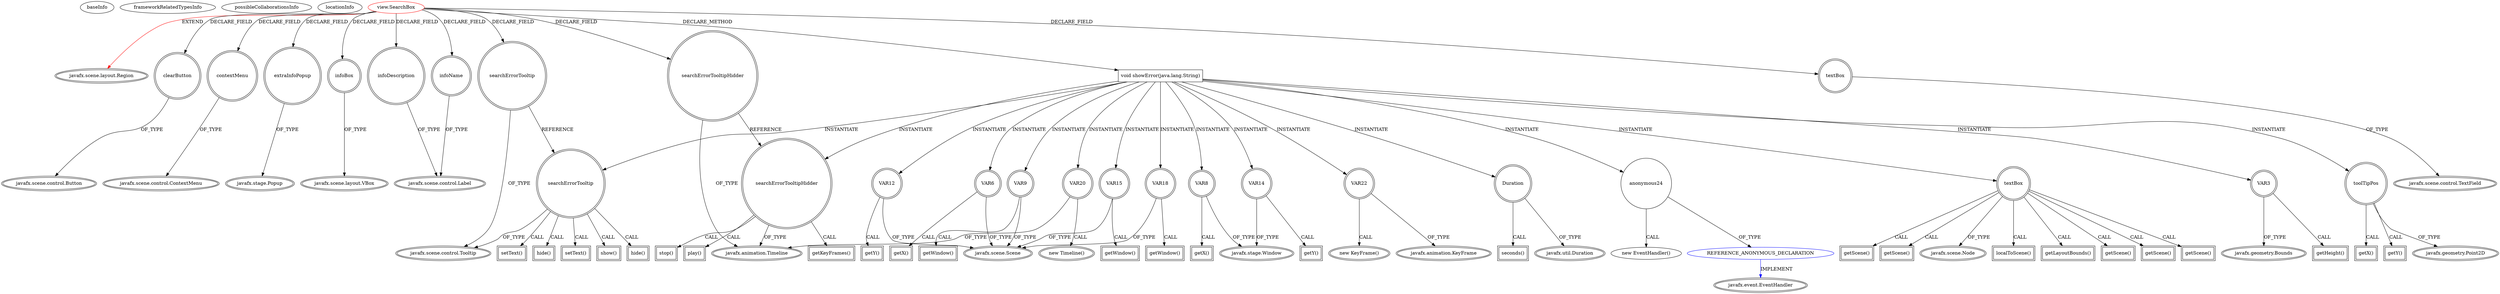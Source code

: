 digraph {
baseInfo[graphId=804,category="extension_graph",isAnonymous=false,possibleRelation=true]
frameworkRelatedTypesInfo[0="javafx.scene.layout.Region"]
possibleCollaborationsInfo[0="804~CLIENT_METHOD_DECLARATION-INSTANTIATION-~javafx.scene.layout.Region ~javafx.event.EventHandler ~false~true"]
locationInfo[projectName="LichuanLu-ShunUI-FX",filePath="/LichuanLu-ShunUI-FX/ShunUI-FX-master/src/view/SearchBox.java",contextSignature="SearchBox",graphId="804"]
0[label="view.SearchBox",vertexType="ROOT_CLIENT_CLASS_DECLARATION",isFrameworkType=false,color=red]
1[label="javafx.scene.layout.Region",vertexType="FRAMEWORK_CLASS_TYPE",isFrameworkType=true,peripheries=2]
2[label="clearButton",vertexType="FIELD_DECLARATION",isFrameworkType=true,peripheries=2,shape=circle]
3[label="javafx.scene.control.Button",vertexType="FRAMEWORK_CLASS_TYPE",isFrameworkType=true,peripheries=2]
4[label="contextMenu",vertexType="FIELD_DECLARATION",isFrameworkType=true,peripheries=2,shape=circle]
5[label="javafx.scene.control.ContextMenu",vertexType="FRAMEWORK_CLASS_TYPE",isFrameworkType=true,peripheries=2]
6[label="extraInfoPopup",vertexType="FIELD_DECLARATION",isFrameworkType=true,peripheries=2,shape=circle]
7[label="javafx.stage.Popup",vertexType="FRAMEWORK_CLASS_TYPE",isFrameworkType=true,peripheries=2]
8[label="infoBox",vertexType="FIELD_DECLARATION",isFrameworkType=true,peripheries=2,shape=circle]
9[label="javafx.scene.layout.VBox",vertexType="FRAMEWORK_CLASS_TYPE",isFrameworkType=true,peripheries=2]
10[label="infoDescription",vertexType="FIELD_DECLARATION",isFrameworkType=true,peripheries=2,shape=circle]
11[label="javafx.scene.control.Label",vertexType="FRAMEWORK_CLASS_TYPE",isFrameworkType=true,peripheries=2]
12[label="infoName",vertexType="FIELD_DECLARATION",isFrameworkType=true,peripheries=2,shape=circle]
14[label="searchErrorTooltip",vertexType="FIELD_DECLARATION",isFrameworkType=true,peripheries=2,shape=circle]
15[label="javafx.scene.control.Tooltip",vertexType="FRAMEWORK_CLASS_TYPE",isFrameworkType=true,peripheries=2]
16[label="searchErrorTooltipHidder",vertexType="FIELD_DECLARATION",isFrameworkType=true,peripheries=2,shape=circle]
17[label="javafx.animation.Timeline",vertexType="FRAMEWORK_CLASS_TYPE",isFrameworkType=true,peripheries=2]
18[label="textBox",vertexType="FIELD_DECLARATION",isFrameworkType=true,peripheries=2,shape=circle]
19[label="javafx.scene.control.TextField",vertexType="FRAMEWORK_CLASS_TYPE",isFrameworkType=true,peripheries=2]
20[label="void showError(java.lang.String)",vertexType="CLIENT_METHOD_DECLARATION",isFrameworkType=false,shape=box]
21[label="searchErrorTooltip",vertexType="VARIABLE_EXPRESION",isFrameworkType=true,peripheries=2,shape=circle]
22[label="setText()",vertexType="INSIDE_CALL",isFrameworkType=true,peripheries=2,shape=box]
24[label="searchErrorTooltipHidder",vertexType="VARIABLE_EXPRESION",isFrameworkType=true,peripheries=2,shape=circle]
25[label="stop()",vertexType="INSIDE_CALL",isFrameworkType=true,peripheries=2,shape=box]
27[label="textBox",vertexType="VARIABLE_EXPRESION",isFrameworkType=true,peripheries=2,shape=circle]
29[label="javafx.scene.Node",vertexType="FRAMEWORK_CLASS_TYPE",isFrameworkType=true,peripheries=2]
28[label="localToScene()",vertexType="INSIDE_CALL",isFrameworkType=true,peripheries=2,shape=box]
30[label="VAR3",vertexType="VARIABLE_EXPRESION",isFrameworkType=true,peripheries=2,shape=circle]
32[label="javafx.geometry.Bounds",vertexType="FRAMEWORK_CLASS_TYPE",isFrameworkType=true,peripheries=2]
31[label="getHeight()",vertexType="INSIDE_CALL",isFrameworkType=true,peripheries=2,shape=box]
34[label="getLayoutBounds()",vertexType="INSIDE_CALL",isFrameworkType=true,peripheries=2,shape=box]
35[label="toolTipPos",vertexType="VARIABLE_EXPRESION",isFrameworkType=true,peripheries=2,shape=circle]
37[label="javafx.geometry.Point2D",vertexType="FRAMEWORK_CLASS_TYPE",isFrameworkType=true,peripheries=2]
36[label="getX()",vertexType="INSIDE_CALL",isFrameworkType=true,peripheries=2,shape=box]
38[label="VAR6",vertexType="VARIABLE_EXPRESION",isFrameworkType=true,peripheries=2,shape=circle]
40[label="javafx.scene.Scene",vertexType="FRAMEWORK_CLASS_TYPE",isFrameworkType=true,peripheries=2]
39[label="getX()",vertexType="INSIDE_CALL",isFrameworkType=true,peripheries=2,shape=box]
42[label="getScene()",vertexType="INSIDE_CALL",isFrameworkType=true,peripheries=2,shape=box]
43[label="VAR8",vertexType="VARIABLE_EXPRESION",isFrameworkType=true,peripheries=2,shape=circle]
45[label="javafx.stage.Window",vertexType="FRAMEWORK_CLASS_TYPE",isFrameworkType=true,peripheries=2]
44[label="getX()",vertexType="INSIDE_CALL",isFrameworkType=true,peripheries=2,shape=box]
46[label="VAR9",vertexType="VARIABLE_EXPRESION",isFrameworkType=true,peripheries=2,shape=circle]
47[label="getWindow()",vertexType="INSIDE_CALL",isFrameworkType=true,peripheries=2,shape=box]
50[label="getScene()",vertexType="INSIDE_CALL",isFrameworkType=true,peripheries=2,shape=box]
52[label="getY()",vertexType="INSIDE_CALL",isFrameworkType=true,peripheries=2,shape=box]
53[label="VAR12",vertexType="VARIABLE_EXPRESION",isFrameworkType=true,peripheries=2,shape=circle]
54[label="getY()",vertexType="INSIDE_CALL",isFrameworkType=true,peripheries=2,shape=box]
57[label="getScene()",vertexType="INSIDE_CALL",isFrameworkType=true,peripheries=2,shape=box]
58[label="VAR14",vertexType="VARIABLE_EXPRESION",isFrameworkType=true,peripheries=2,shape=circle]
59[label="getY()",vertexType="INSIDE_CALL",isFrameworkType=true,peripheries=2,shape=box]
61[label="VAR15",vertexType="VARIABLE_EXPRESION",isFrameworkType=true,peripheries=2,shape=circle]
62[label="getWindow()",vertexType="INSIDE_CALL",isFrameworkType=true,peripheries=2,shape=box]
65[label="getScene()",vertexType="INSIDE_CALL",isFrameworkType=true,peripheries=2,shape=box]
67[label="show()",vertexType="INSIDE_CALL",isFrameworkType=true,peripheries=2,shape=box]
68[label="VAR18",vertexType="VARIABLE_EXPRESION",isFrameworkType=true,peripheries=2,shape=circle]
69[label="getWindow()",vertexType="INSIDE_CALL",isFrameworkType=true,peripheries=2,shape=box]
72[label="getScene()",vertexType="INSIDE_CALL",isFrameworkType=true,peripheries=2,shape=box]
74[label="VAR20",vertexType="VARIABLE_EXPRESION",isFrameworkType=true,peripheries=2,shape=circle]
73[label="new Timeline()",vertexType="CONSTRUCTOR_CALL",isFrameworkType=true,peripheries=2]
77[label="getKeyFrames()",vertexType="INSIDE_CALL",isFrameworkType=true,peripheries=2,shape=box]
79[label="VAR22",vertexType="VARIABLE_EXPRESION",isFrameworkType=true,peripheries=2,shape=circle]
80[label="javafx.animation.KeyFrame",vertexType="FRAMEWORK_CLASS_TYPE",isFrameworkType=true,peripheries=2]
78[label="new KeyFrame()",vertexType="CONSTRUCTOR_CALL",isFrameworkType=true,peripheries=2]
81[label="Duration",vertexType="VARIABLE_EXPRESION",isFrameworkType=true,peripheries=2,shape=circle]
83[label="javafx.util.Duration",vertexType="FRAMEWORK_CLASS_TYPE",isFrameworkType=true,peripheries=2]
82[label="seconds()",vertexType="INSIDE_CALL",isFrameworkType=true,peripheries=2,shape=box]
85[label="anonymous24",vertexType="VARIABLE_EXPRESION",isFrameworkType=false,shape=circle]
86[label="REFERENCE_ANONYMOUS_DECLARATION",vertexType="REFERENCE_ANONYMOUS_DECLARATION",isFrameworkType=false,color=blue]
87[label="javafx.event.EventHandler",vertexType="FRAMEWORK_INTERFACE_TYPE",isFrameworkType=true,peripheries=2]
84[label="new EventHandler()",vertexType="CONSTRUCTOR_CALL",isFrameworkType=false]
89[label="hide()",vertexType="INSIDE_CALL",isFrameworkType=true,peripheries=2,shape=box]
91[label="setText()",vertexType="INSIDE_CALL",isFrameworkType=true,peripheries=2,shape=box]
93[label="play()",vertexType="INSIDE_CALL",isFrameworkType=true,peripheries=2,shape=box]
95[label="hide()",vertexType="INSIDE_CALL",isFrameworkType=true,peripheries=2,shape=box]
0->1[label="EXTEND",color=red]
0->2[label="DECLARE_FIELD"]
2->3[label="OF_TYPE"]
0->4[label="DECLARE_FIELD"]
4->5[label="OF_TYPE"]
0->6[label="DECLARE_FIELD"]
6->7[label="OF_TYPE"]
0->8[label="DECLARE_FIELD"]
8->9[label="OF_TYPE"]
0->10[label="DECLARE_FIELD"]
10->11[label="OF_TYPE"]
0->12[label="DECLARE_FIELD"]
12->11[label="OF_TYPE"]
0->14[label="DECLARE_FIELD"]
14->15[label="OF_TYPE"]
0->16[label="DECLARE_FIELD"]
16->17[label="OF_TYPE"]
0->18[label="DECLARE_FIELD"]
18->19[label="OF_TYPE"]
0->20[label="DECLARE_METHOD"]
20->21[label="INSTANTIATE"]
14->21[label="REFERENCE"]
21->15[label="OF_TYPE"]
21->22[label="CALL"]
20->24[label="INSTANTIATE"]
16->24[label="REFERENCE"]
24->17[label="OF_TYPE"]
24->25[label="CALL"]
20->27[label="INSTANTIATE"]
27->29[label="OF_TYPE"]
27->28[label="CALL"]
20->30[label="INSTANTIATE"]
30->32[label="OF_TYPE"]
30->31[label="CALL"]
27->34[label="CALL"]
20->35[label="INSTANTIATE"]
35->37[label="OF_TYPE"]
35->36[label="CALL"]
20->38[label="INSTANTIATE"]
38->40[label="OF_TYPE"]
38->39[label="CALL"]
27->42[label="CALL"]
20->43[label="INSTANTIATE"]
43->45[label="OF_TYPE"]
43->44[label="CALL"]
20->46[label="INSTANTIATE"]
46->40[label="OF_TYPE"]
46->47[label="CALL"]
27->50[label="CALL"]
35->52[label="CALL"]
20->53[label="INSTANTIATE"]
53->40[label="OF_TYPE"]
53->54[label="CALL"]
27->57[label="CALL"]
20->58[label="INSTANTIATE"]
58->45[label="OF_TYPE"]
58->59[label="CALL"]
20->61[label="INSTANTIATE"]
61->40[label="OF_TYPE"]
61->62[label="CALL"]
27->65[label="CALL"]
21->67[label="CALL"]
20->68[label="INSTANTIATE"]
68->40[label="OF_TYPE"]
68->69[label="CALL"]
27->72[label="CALL"]
20->74[label="INSTANTIATE"]
74->17[label="OF_TYPE"]
74->73[label="CALL"]
24->77[label="CALL"]
20->79[label="INSTANTIATE"]
79->80[label="OF_TYPE"]
79->78[label="CALL"]
20->81[label="INSTANTIATE"]
81->83[label="OF_TYPE"]
81->82[label="CALL"]
20->85[label="INSTANTIATE"]
86->87[label="IMPLEMENT",color=blue]
85->86[label="OF_TYPE"]
85->84[label="CALL"]
21->89[label="CALL"]
21->91[label="CALL"]
24->93[label="CALL"]
21->95[label="CALL"]
}
